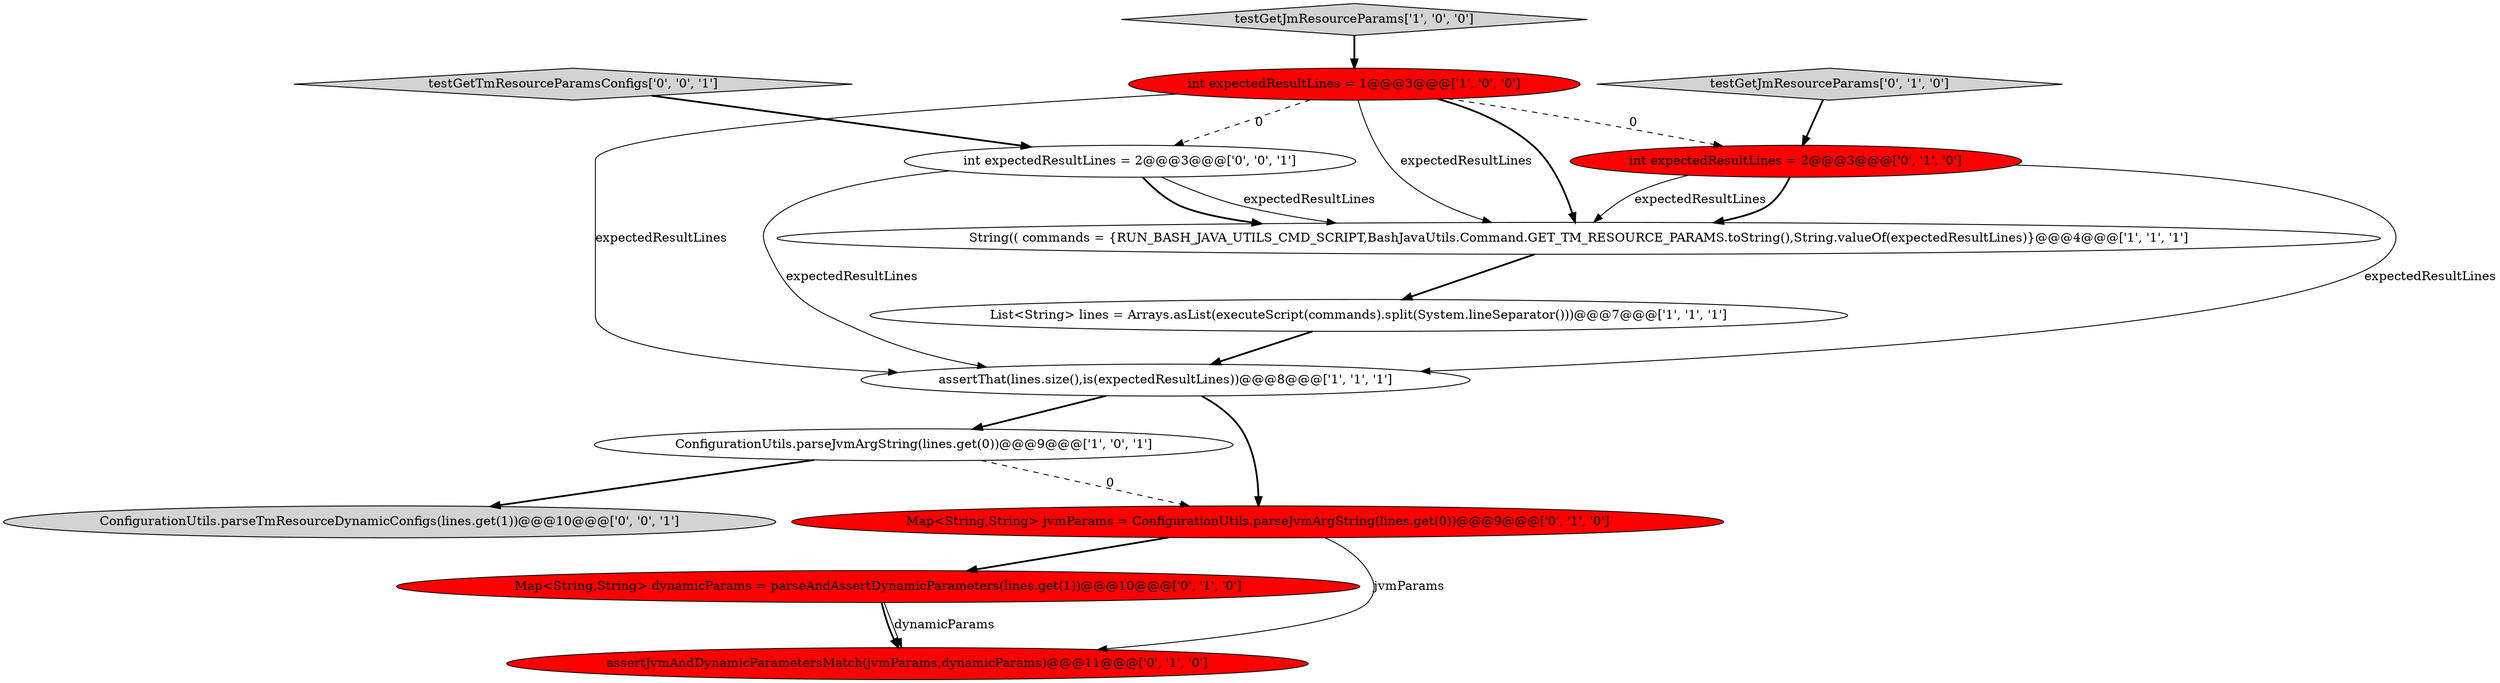 digraph {
0 [style = filled, label = "ConfigurationUtils.parseJvmArgString(lines.get(0))@@@9@@@['1', '0', '1']", fillcolor = white, shape = ellipse image = "AAA0AAABBB1BBB"];
9 [style = filled, label = "Map<String,String> dynamicParams = parseAndAssertDynamicParameters(lines.get(1))@@@10@@@['0', '1', '0']", fillcolor = red, shape = ellipse image = "AAA1AAABBB2BBB"];
13 [style = filled, label = "int expectedResultLines = 2@@@3@@@['0', '0', '1']", fillcolor = white, shape = ellipse image = "AAA0AAABBB3BBB"];
12 [style = filled, label = "testGetTmResourceParamsConfigs['0', '0', '1']", fillcolor = lightgray, shape = diamond image = "AAA0AAABBB3BBB"];
3 [style = filled, label = "testGetJmResourceParams['1', '0', '0']", fillcolor = lightgray, shape = diamond image = "AAA0AAABBB1BBB"];
6 [style = filled, label = "testGetJmResourceParams['0', '1', '0']", fillcolor = lightgray, shape = diamond image = "AAA0AAABBB2BBB"];
1 [style = filled, label = "List<String> lines = Arrays.asList(executeScript(commands).split(System.lineSeparator()))@@@7@@@['1', '1', '1']", fillcolor = white, shape = ellipse image = "AAA0AAABBB1BBB"];
10 [style = filled, label = "assertJvmAndDynamicParametersMatch(jvmParams,dynamicParams)@@@11@@@['0', '1', '0']", fillcolor = red, shape = ellipse image = "AAA1AAABBB2BBB"];
7 [style = filled, label = "Map<String,String> jvmParams = ConfigurationUtils.parseJvmArgString(lines.get(0))@@@9@@@['0', '1', '0']", fillcolor = red, shape = ellipse image = "AAA1AAABBB2BBB"];
4 [style = filled, label = "int expectedResultLines = 1@@@3@@@['1', '0', '0']", fillcolor = red, shape = ellipse image = "AAA1AAABBB1BBB"];
11 [style = filled, label = "ConfigurationUtils.parseTmResourceDynamicConfigs(lines.get(1))@@@10@@@['0', '0', '1']", fillcolor = lightgray, shape = ellipse image = "AAA0AAABBB3BBB"];
5 [style = filled, label = "String(( commands = {RUN_BASH_JAVA_UTILS_CMD_SCRIPT,BashJavaUtils.Command.GET_TM_RESOURCE_PARAMS.toString(),String.valueOf(expectedResultLines)}@@@4@@@['1', '1', '1']", fillcolor = white, shape = ellipse image = "AAA0AAABBB1BBB"];
2 [style = filled, label = "assertThat(lines.size(),is(expectedResultLines))@@@8@@@['1', '1', '1']", fillcolor = white, shape = ellipse image = "AAA0AAABBB1BBB"];
8 [style = filled, label = "int expectedResultLines = 2@@@3@@@['0', '1', '0']", fillcolor = red, shape = ellipse image = "AAA1AAABBB2BBB"];
8->2 [style = solid, label="expectedResultLines"];
8->5 [style = solid, label="expectedResultLines"];
4->2 [style = solid, label="expectedResultLines"];
0->11 [style = bold, label=""];
9->10 [style = bold, label=""];
3->4 [style = bold, label=""];
13->2 [style = solid, label="expectedResultLines"];
9->10 [style = solid, label="dynamicParams"];
7->9 [style = bold, label=""];
12->13 [style = bold, label=""];
5->1 [style = bold, label=""];
2->0 [style = bold, label=""];
8->5 [style = bold, label=""];
4->5 [style = solid, label="expectedResultLines"];
6->8 [style = bold, label=""];
7->10 [style = solid, label="jvmParams"];
4->8 [style = dashed, label="0"];
13->5 [style = bold, label=""];
1->2 [style = bold, label=""];
2->7 [style = bold, label=""];
4->13 [style = dashed, label="0"];
0->7 [style = dashed, label="0"];
4->5 [style = bold, label=""];
13->5 [style = solid, label="expectedResultLines"];
}

